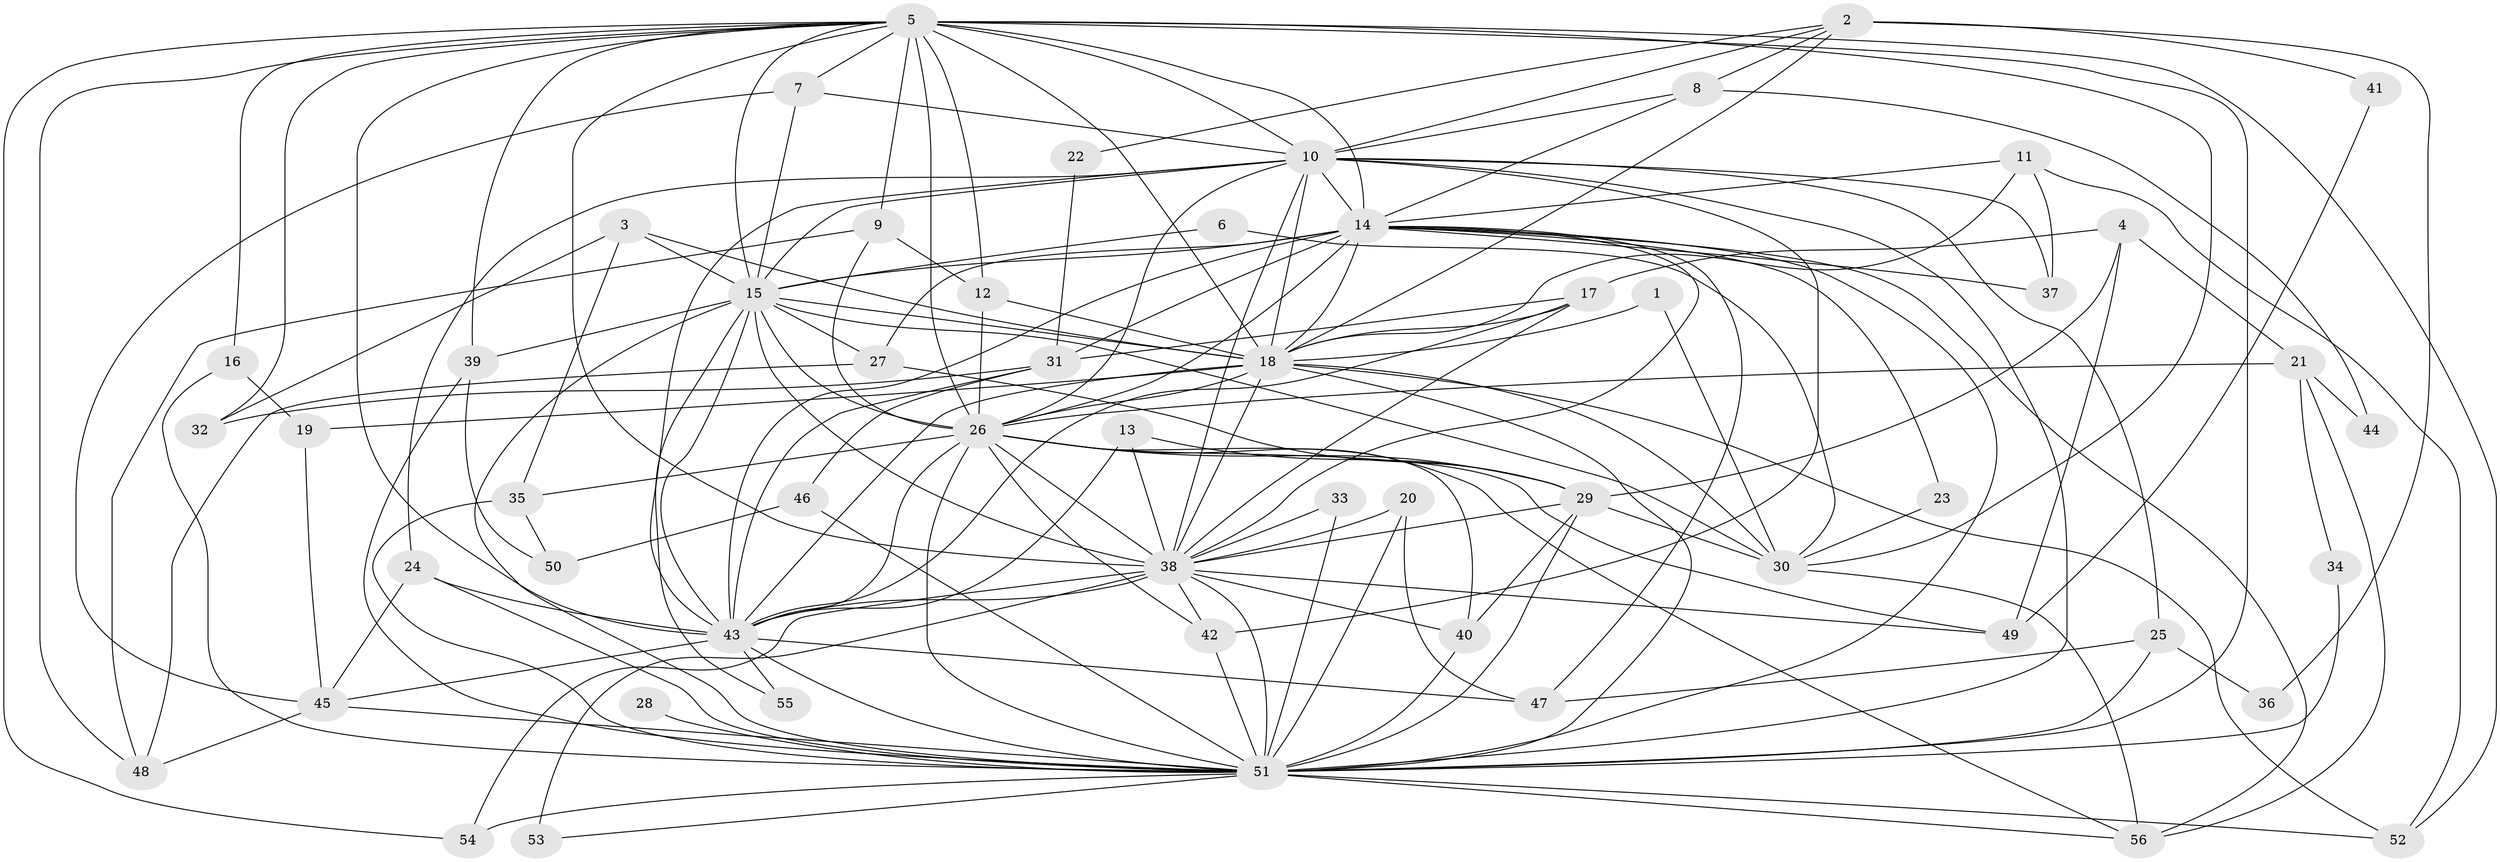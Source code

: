 // original degree distribution, {15: 0.008928571428571428, 24: 0.008928571428571428, 19: 0.026785714285714284, 17: 0.008928571428571428, 36: 0.008928571428571428, 18: 0.017857142857142856, 21: 0.008928571428571428, 3: 0.20535714285714285, 9: 0.008928571428571428, 5: 0.03571428571428571, 7: 0.017857142857142856, 2: 0.5, 4: 0.125, 6: 0.017857142857142856}
// Generated by graph-tools (version 1.1) at 2025/01/03/09/25 03:01:20]
// undirected, 56 vertices, 164 edges
graph export_dot {
graph [start="1"]
  node [color=gray90,style=filled];
  1;
  2;
  3;
  4;
  5;
  6;
  7;
  8;
  9;
  10;
  11;
  12;
  13;
  14;
  15;
  16;
  17;
  18;
  19;
  20;
  21;
  22;
  23;
  24;
  25;
  26;
  27;
  28;
  29;
  30;
  31;
  32;
  33;
  34;
  35;
  36;
  37;
  38;
  39;
  40;
  41;
  42;
  43;
  44;
  45;
  46;
  47;
  48;
  49;
  50;
  51;
  52;
  53;
  54;
  55;
  56;
  1 -- 18 [weight=1.0];
  1 -- 30 [weight=1.0];
  2 -- 8 [weight=1.0];
  2 -- 10 [weight=1.0];
  2 -- 18 [weight=1.0];
  2 -- 22 [weight=1.0];
  2 -- 36 [weight=1.0];
  2 -- 41 [weight=1.0];
  3 -- 15 [weight=1.0];
  3 -- 18 [weight=1.0];
  3 -- 32 [weight=1.0];
  3 -- 35 [weight=1.0];
  4 -- 17 [weight=1.0];
  4 -- 21 [weight=1.0];
  4 -- 29 [weight=1.0];
  4 -- 49 [weight=1.0];
  5 -- 7 [weight=1.0];
  5 -- 9 [weight=2.0];
  5 -- 10 [weight=2.0];
  5 -- 12 [weight=1.0];
  5 -- 14 [weight=2.0];
  5 -- 15 [weight=2.0];
  5 -- 16 [weight=1.0];
  5 -- 18 [weight=3.0];
  5 -- 26 [weight=2.0];
  5 -- 30 [weight=1.0];
  5 -- 32 [weight=1.0];
  5 -- 38 [weight=3.0];
  5 -- 39 [weight=1.0];
  5 -- 43 [weight=2.0];
  5 -- 48 [weight=1.0];
  5 -- 51 [weight=3.0];
  5 -- 52 [weight=1.0];
  5 -- 54 [weight=1.0];
  6 -- 15 [weight=1.0];
  6 -- 30 [weight=1.0];
  7 -- 10 [weight=1.0];
  7 -- 15 [weight=1.0];
  7 -- 45 [weight=1.0];
  8 -- 10 [weight=1.0];
  8 -- 14 [weight=1.0];
  8 -- 44 [weight=1.0];
  9 -- 12 [weight=1.0];
  9 -- 26 [weight=1.0];
  9 -- 48 [weight=1.0];
  10 -- 14 [weight=2.0];
  10 -- 15 [weight=1.0];
  10 -- 18 [weight=1.0];
  10 -- 24 [weight=1.0];
  10 -- 25 [weight=1.0];
  10 -- 26 [weight=1.0];
  10 -- 37 [weight=1.0];
  10 -- 38 [weight=1.0];
  10 -- 42 [weight=1.0];
  10 -- 43 [weight=2.0];
  10 -- 51 [weight=2.0];
  11 -- 14 [weight=1.0];
  11 -- 18 [weight=1.0];
  11 -- 37 [weight=1.0];
  11 -- 52 [weight=1.0];
  12 -- 18 [weight=1.0];
  12 -- 26 [weight=1.0];
  13 -- 29 [weight=1.0];
  13 -- 38 [weight=1.0];
  13 -- 43 [weight=1.0];
  14 -- 15 [weight=1.0];
  14 -- 18 [weight=1.0];
  14 -- 23 [weight=1.0];
  14 -- 26 [weight=1.0];
  14 -- 27 [weight=1.0];
  14 -- 31 [weight=1.0];
  14 -- 37 [weight=1.0];
  14 -- 38 [weight=1.0];
  14 -- 43 [weight=1.0];
  14 -- 47 [weight=1.0];
  14 -- 51 [weight=1.0];
  14 -- 56 [weight=1.0];
  15 -- 18 [weight=1.0];
  15 -- 26 [weight=1.0];
  15 -- 27 [weight=1.0];
  15 -- 30 [weight=1.0];
  15 -- 38 [weight=2.0];
  15 -- 39 [weight=1.0];
  15 -- 43 [weight=1.0];
  15 -- 51 [weight=1.0];
  15 -- 55 [weight=1.0];
  16 -- 19 [weight=1.0];
  16 -- 51 [weight=1.0];
  17 -- 18 [weight=1.0];
  17 -- 31 [weight=1.0];
  17 -- 38 [weight=1.0];
  17 -- 43 [weight=1.0];
  18 -- 19 [weight=1.0];
  18 -- 26 [weight=1.0];
  18 -- 30 [weight=2.0];
  18 -- 38 [weight=1.0];
  18 -- 43 [weight=2.0];
  18 -- 51 [weight=1.0];
  18 -- 52 [weight=1.0];
  19 -- 45 [weight=1.0];
  20 -- 38 [weight=1.0];
  20 -- 47 [weight=1.0];
  20 -- 51 [weight=1.0];
  21 -- 26 [weight=1.0];
  21 -- 34 [weight=1.0];
  21 -- 44 [weight=1.0];
  21 -- 56 [weight=1.0];
  22 -- 31 [weight=1.0];
  23 -- 30 [weight=1.0];
  24 -- 43 [weight=1.0];
  24 -- 45 [weight=1.0];
  24 -- 51 [weight=1.0];
  25 -- 36 [weight=1.0];
  25 -- 47 [weight=1.0];
  25 -- 51 [weight=2.0];
  26 -- 29 [weight=1.0];
  26 -- 35 [weight=1.0];
  26 -- 38 [weight=1.0];
  26 -- 40 [weight=1.0];
  26 -- 42 [weight=1.0];
  26 -- 43 [weight=1.0];
  26 -- 49 [weight=1.0];
  26 -- 51 [weight=3.0];
  26 -- 56 [weight=1.0];
  27 -- 29 [weight=1.0];
  27 -- 48 [weight=1.0];
  28 -- 51 [weight=1.0];
  29 -- 30 [weight=1.0];
  29 -- 38 [weight=1.0];
  29 -- 40 [weight=1.0];
  29 -- 51 [weight=1.0];
  30 -- 56 [weight=1.0];
  31 -- 32 [weight=1.0];
  31 -- 43 [weight=1.0];
  31 -- 46 [weight=1.0];
  33 -- 38 [weight=1.0];
  33 -- 51 [weight=2.0];
  34 -- 51 [weight=1.0];
  35 -- 50 [weight=1.0];
  35 -- 51 [weight=1.0];
  38 -- 40 [weight=1.0];
  38 -- 42 [weight=1.0];
  38 -- 43 [weight=2.0];
  38 -- 49 [weight=1.0];
  38 -- 51 [weight=2.0];
  38 -- 53 [weight=2.0];
  38 -- 54 [weight=1.0];
  39 -- 50 [weight=1.0];
  39 -- 51 [weight=1.0];
  40 -- 51 [weight=1.0];
  41 -- 49 [weight=1.0];
  42 -- 51 [weight=2.0];
  43 -- 45 [weight=1.0];
  43 -- 47 [weight=1.0];
  43 -- 51 [weight=1.0];
  43 -- 55 [weight=1.0];
  45 -- 48 [weight=1.0];
  45 -- 51 [weight=1.0];
  46 -- 50 [weight=1.0];
  46 -- 51 [weight=1.0];
  51 -- 52 [weight=1.0];
  51 -- 53 [weight=1.0];
  51 -- 54 [weight=1.0];
  51 -- 56 [weight=1.0];
}
